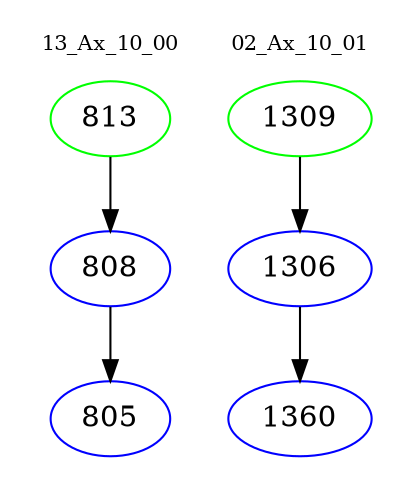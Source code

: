 digraph{
subgraph cluster_0 {
color = white
label = "13_Ax_10_00";
fontsize=10;
T0_813 [label="813", color="green"]
T0_813 -> T0_808 [color="black"]
T0_808 [label="808", color="blue"]
T0_808 -> T0_805 [color="black"]
T0_805 [label="805", color="blue"]
}
subgraph cluster_1 {
color = white
label = "02_Ax_10_01";
fontsize=10;
T1_1309 [label="1309", color="green"]
T1_1309 -> T1_1306 [color="black"]
T1_1306 [label="1306", color="blue"]
T1_1306 -> T1_1360 [color="black"]
T1_1360 [label="1360", color="blue"]
}
}
